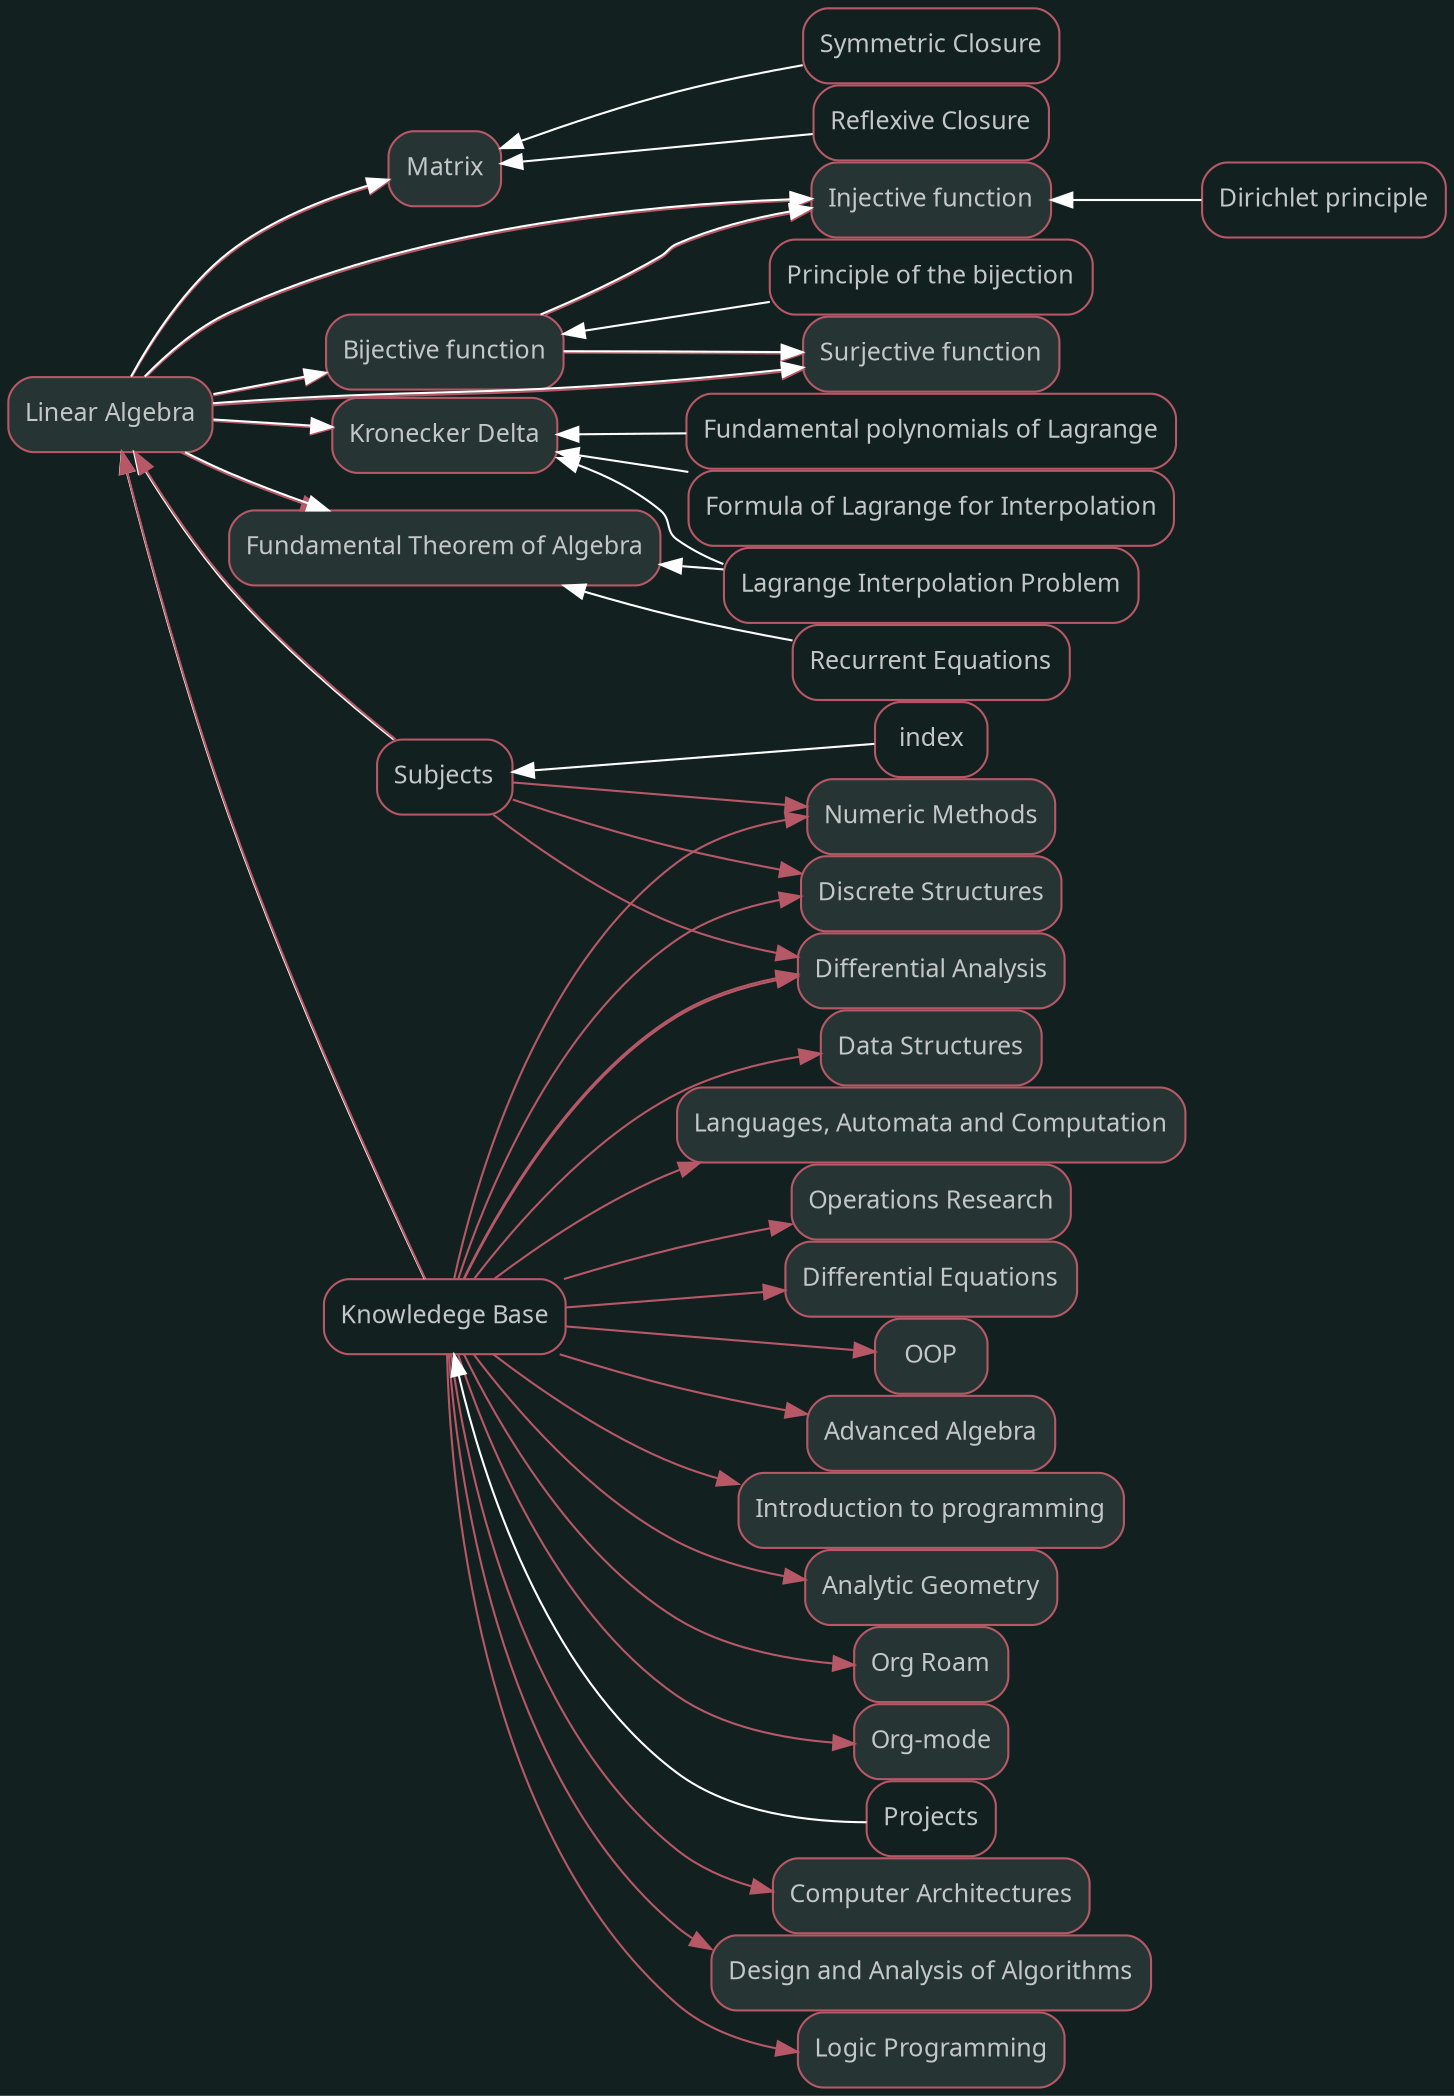 digraph "Linear Algebra" {graph [nodesep=0,ranksep=0,rankdir="LR",bgcolor="#132020"];node [shape="rectangle",style="rounded,filled",fontname="sans",fontsize="12px",labelfontname="sans",color="#b75867",fillcolor="#273434",fontcolor="#c4c7c7"];"Linear Algebra" [label="Linear Algebra",tooltip="Linear Algebra",URL="../Linear Algebra.html",target="_parent"];"Matrix" [label="Matrix",tooltip="Matrix",URL="../Matrix.html",target="_parent"];"Bijective function" [label="Bijective function",tooltip="Bijective function",URL="../Bijective function.html",target="_parent"];"Injective function" [label="Injective function",tooltip="Injective function",URL="../Injective function.html",target="_parent"];"Surjective function" [label="Surjective function",tooltip="Surjective function",URL="../Surjective function.html",target="_parent"];"Kronecker Delta" [label="Kronecker Delta",tooltip="Kronecker Delta",URL="../Kronecker Delta.html",target="_parent"];"Fundamental Theorem of Algebra" [label="Fundamental Theorem of Algebra",tooltip="Fundamental Theorem of Algebra",URL="../Fundamental Theorem of Algebra.html",target="_parent"];subgraph "Forward Linear Algebra" {edge [color="#b75867"];"Linear Algebra" -> "Matrix";"Linear Algebra" -> "Bijective function";"Linear Algebra" -> "Injective function";"Linear Algebra" -> "Surjective function";"Linear Algebra" -> "Kronecker Delta";"Linear Algebra" -> "Fundamental Theorem of Algebra";}
node [shape="rectangle",style="rounded",fontname="sans",fontsize="12px",labelfontname="sans",color="#b75867",fillcolor="#FFFFFF",fontcolor="#c4c7c7"];"Subjects" [label="Subjects",tooltip="Subjects",URL="../Subjects.html",target="_parent"];"Knowledege Base" [label="Knowledege Base",tooltip="Knowledege Base",URL="../Knowledege Base.html",target="_parent"];subgraph "Backward Linear Algebra" {edge [dir="back",color="#FFFFFF"];"Linear Algebra" -> "Subjects";"Linear Algebra" -> "Knowledege Base";}node [shape="rectangle",style="rounded,filled",fontname="sans",fontsize="12px",labelfontname="sans",color="#b75867",fillcolor="#273434",fontcolor="#c4c7c7"];"Matrix" [label="Matrix",tooltip="Matrix",URL="../Matrix.html",target="_parent"];subgraph "Forward Matrix" {edge [color="#b75867"];}
node [shape="rectangle",style="rounded",fontname="sans",fontsize="12px",labelfontname="sans",color="#b75867",fillcolor="#FFFFFF",fontcolor="#c4c7c7"];"Reflexive Closure" [label="Reflexive Closure",tooltip="Reflexive Closure",URL="../Reflexive Closure.html",target="_parent"];"Symmetric Closure" [label="Symmetric Closure",tooltip="Symmetric Closure",URL="../Symmetric Closure.html",target="_parent"];"Linear Algebra" [label="Linear Algebra",tooltip="Linear Algebra",URL="../Linear Algebra.html",target="_parent"];subgraph "Backward Matrix" {edge [dir="back",color="#FFFFFF"];"Matrix" -> "Reflexive Closure";"Matrix" -> "Symmetric Closure";"Matrix" -> "Linear Algebra";}node [shape="rectangle",style="rounded,filled",fontname="sans",fontsize="12px",labelfontname="sans",color="#b75867",fillcolor="#273434",fontcolor="#c4c7c7"];"Bijective function" [label="Bijective function",tooltip="Bijective function",URL="../Bijective function.html",target="_parent"];"Surjective function" [label="Surjective function",tooltip="Surjective function",URL="../Surjective function.html",target="_parent"];"Injective function" [label="Injective function",tooltip="Injective function",URL="../Injective function.html",target="_parent"];subgraph "Forward Bijective function" {edge [color="#b75867"];"Bijective function" -> "Surjective function";"Bijective function" -> "Injective function";}
node [shape="rectangle",style="rounded",fontname="sans",fontsize="12px",labelfontname="sans",color="#b75867",fillcolor="#FFFFFF",fontcolor="#c4c7c7"];"Linear Algebra" [label="Linear Algebra",tooltip="Linear Algebra",URL="../Linear Algebra.html",target="_parent"];"Principle of the bijection" [label="Principle of the bijection",tooltip="Principle of the bijection",URL="../Principle of the bijection.html",target="_parent"];subgraph "Backward Bijective function" {edge [dir="back",color="#FFFFFF"];"Bijective function" -> "Linear Algebra";"Bijective function" -> "Principle of the bijection";}node [shape="rectangle",style="rounded,filled",fontname="sans",fontsize="12px",labelfontname="sans",color="#b75867",fillcolor="#273434",fontcolor="#c4c7c7"];"Injective function" [label="Injective function",tooltip="Injective function",URL="../Injective function.html",target="_parent"];subgraph "Forward Injective function" {edge [color="#b75867"];}
node [shape="rectangle",style="rounded",fontname="sans",fontsize="12px",labelfontname="sans",color="#b75867",fillcolor="#FFFFFF",fontcolor="#c4c7c7"];"Dirichlet principle" [label="Dirichlet principle",tooltip="Dirichlet principle",URL="../Dirichlet principle.html",target="_parent"];"Linear Algebra" [label="Linear Algebra",tooltip="Linear Algebra",URL="../Linear Algebra.html",target="_parent"];"Bijective function" [label="Bijective function",tooltip="Bijective function",URL="../Bijective function.html",target="_parent"];subgraph "Backward Injective function" {edge [dir="back",color="#FFFFFF"];"Injective function" -> "Dirichlet principle";"Injective function" -> "Linear Algebra";"Injective function" -> "Bijective function";}node [shape="rectangle",style="rounded,filled",fontname="sans",fontsize="12px",labelfontname="sans",color="#b75867",fillcolor="#273434",fontcolor="#c4c7c7"];"Surjective function" [label="Surjective function",tooltip="Surjective function",URL="../Surjective function.html",target="_parent"];subgraph "Forward Surjective function" {edge [color="#b75867"];}
node [shape="rectangle",style="rounded",fontname="sans",fontsize="12px",labelfontname="sans",color="#b75867",fillcolor="#FFFFFF",fontcolor="#c4c7c7"];"Linear Algebra" [label="Linear Algebra",tooltip="Linear Algebra",URL="../Linear Algebra.html",target="_parent"];"Bijective function" [label="Bijective function",tooltip="Bijective function",URL="../Bijective function.html",target="_parent"];subgraph "Backward Surjective function" {edge [dir="back",color="#FFFFFF"];"Surjective function" -> "Linear Algebra";"Surjective function" -> "Bijective function";}node [shape="rectangle",style="rounded,filled",fontname="sans",fontsize="12px",labelfontname="sans",color="#b75867",fillcolor="#273434",fontcolor="#c4c7c7"];"Kronecker Delta" [label="Kronecker Delta",tooltip="Kronecker Delta",URL="../Kronecker Delta.html",target="_parent"];subgraph "Forward Kronecker Delta" {edge [color="#b75867"];}
node [shape="rectangle",style="rounded",fontname="sans",fontsize="12px",labelfontname="sans",color="#b75867",fillcolor="#FFFFFF",fontcolor="#c4c7c7"];"Formula of Lagrange for Interpolation" [label="Formula of Lagrange for Interpolation",tooltip="Formula of Lagrange for Interpolation",URL="../Formula of Lagrange for Interpolation.html",target="_parent"];"Linear Algebra" [label="Linear Algebra",tooltip="Linear Algebra",URL="../Linear Algebra.html",target="_parent"];"Fundamental polynomials of Lagrange" [label="Fundamental polynomials of Lagrange",tooltip="Fundamental polynomials of Lagrange",URL="../Fundamental polynomials of Lagrange.html",target="_parent"];"Lagrange Interpolation Problem" [label="Lagrange Interpolation Problem",tooltip="Lagrange Interpolation Problem",URL="../Lagrange Interpolation Problem.html",target="_parent"];subgraph "Backward Kronecker Delta" {edge [dir="back",color="#FFFFFF"];"Kronecker Delta" -> "Formula of Lagrange for Interpolation";"Kronecker Delta" -> "Linear Algebra";"Kronecker Delta" -> "Fundamental polynomials of Lagrange";"Kronecker Delta" -> "Lagrange Interpolation Problem";}node [shape="rectangle",style="rounded,filled",fontname="sans",fontsize="12px",labelfontname="sans",color="#b75867",fillcolor="#273434",fontcolor="#c4c7c7"];"Fundamental Theorem of Algebra" [label="Fundamental Theorem of Algebra",tooltip="Fundamental Theorem of Algebra",URL="../Fundamental Theorem of Algebra.html",target="_parent"];subgraph "Forward Fundamental Theorem of Algebra" {edge [color="#b75867"];}
node [shape="rectangle",style="rounded",fontname="sans",fontsize="12px",labelfontname="sans",color="#b75867",fillcolor="#FFFFFF",fontcolor="#c4c7c7"];"Recurrent Equations" [label="Recurrent Equations",tooltip="Recurrent Equations",URL="../Recurrent Equations.html",target="_parent"];"Linear Algebra" [label="Linear Algebra",tooltip="Linear Algebra",URL="../Linear Algebra.html",target="_parent"];"Lagrange Interpolation Problem" [label="Lagrange Interpolation Problem",tooltip="Lagrange Interpolation Problem",URL="../Lagrange Interpolation Problem.html",target="_parent"];subgraph "Backward Fundamental Theorem of Algebra" {edge [dir="back",color="#FFFFFF"];"Fundamental Theorem of Algebra" -> "Recurrent Equations";"Fundamental Theorem of Algebra" -> "Linear Algebra";"Fundamental Theorem of Algebra" -> "Lagrange Interpolation Problem";}node [shape="rectangle",style="rounded,filled",fontname="sans",fontsize="12px",labelfontname="sans",color="#b75867",fillcolor="#273434",fontcolor="#c4c7c7"];"Subjects" [label="Subjects",tooltip="Subjects",URL="../Subjects.html",target="_parent"];"Numeric Methods" [label="Numeric Methods",tooltip="Numeric Methods",URL="../Numeric Methods.html",target="_parent"];"Discrete Structures" [label="Discrete Structures",tooltip="Discrete Structures",URL="../Discrete Structures.html",target="_parent"];"Differential Analysis" [label="Differential Analysis",tooltip="Differential Analysis",URL="../Differential Analysis.html",target="_parent"];"Linear Algebra" [label="Linear Algebra",tooltip="Linear Algebra",URL="../Linear Algebra.html",target="_parent"];subgraph "Forward Subjects" {edge [color="#b75867"];"Subjects" -> "Numeric Methods";"Subjects" -> "Discrete Structures";"Subjects" -> "Differential Analysis";"Subjects" -> "Linear Algebra";}
node [shape="rectangle",style="rounded",fontname="sans",fontsize="12px",labelfontname="sans",color="#b75867",fillcolor="#FFFFFF",fontcolor="#c4c7c7"];"index" [label="index",tooltip="index",URL="../index.html",target="_parent"];subgraph "Backward Subjects" {edge [dir="back",color="#FFFFFF"];"Subjects" -> "index";}node [shape="rectangle",style="rounded,filled",fontname="sans",fontsize="12px",labelfontname="sans",color="#b75867",fillcolor="#273434",fontcolor="#c4c7c7"];"Knowledege Base" [label="Knowledege Base",tooltip="Knowledege Base",URL="../Knowledege Base.html",target="_parent"];"Computer Architectures" [label="Computer Architectures",tooltip="Computer Architectures",URL="../Computer Architectures.html",target="_parent"];"Numeric Methods" [label="Numeric Methods",tooltip="Numeric Methods",URL="../Numeric Methods.html",target="_parent"];"Design and Analysis of Algorithms" [label="Design and Analysis of Algorithms",tooltip="Design and Analysis of Algorithms",URL="../Design and Analysis of Algorithms.html",target="_parent"];"Logic Programming" [label="Logic Programming",tooltip="Logic Programming",URL="../Logic Programming.html",target="_parent"];"Data Structures" [label="Data Structures",tooltip="Data Structures",URL="../Data Structures.html",target="_parent"];"Languages, Automata and Computation" [label="Languages, Automata and Computation",tooltip="Languages, Automata and Computation",URL="../Languages, Automata and Computation.html",target="_parent"];"Operations Research" [label="Operations Research",tooltip="Operations Research",URL="../Operations Research.html",target="_parent"];"Differential Equations" [label="Differential Equations",tooltip="Differential Equations",URL="../Differential Equations.html",target="_parent"];"OOP" [label="OOP",tooltip="OOP",URL="../OOP.html",target="_parent"];"Discrete Structures" [label="Discrete Structures",tooltip="Discrete Structures",URL="../Discrete Structures.html",target="_parent"];"Advanced Algebra" [label="Advanced Algebra",tooltip="Advanced Algebra",URL="../Advanced Algebra.html",target="_parent"];"Differential Analysis" [label="Differential Analysis",tooltip="Differential Analysis",URL="../Differential Analysis.html",target="_parent"];"Introduction to programming" [label="Introduction to programming",tooltip="Introduction to programming",URL="../Introduction to programming.html",target="_parent"];"Analytic Geometry" [label="Analytic Geometry",tooltip="Analytic Geometry",URL="../Analytic Geometry.html",target="_parent"];"Linear Algebra" [label="Linear Algebra",tooltip="Linear Algebra",URL="../Linear Algebra.html",target="_parent"];"Org Roam" [label="Org Roam",tooltip="Org Roam",URL="../Org Roam.html",target="_parent"];"Org-mode" [label="Org-mode",tooltip="Org-mode",URL="../Org-mode.html",target="_parent"];subgraph "Forward Knowledege Base" {edge [color="#b75867"];"Knowledege Base" -> "Computer Architectures";"Knowledege Base" -> "Numeric Methods";"Knowledege Base" -> "Design and Analysis of Algorithms";"Knowledege Base" -> "Logic Programming";"Knowledege Base" -> "Data Structures";"Knowledege Base" -> "Languages, Automata and Computation";"Knowledege Base" -> "Operations Research";"Knowledege Base" -> "Differential Equations";"Knowledege Base" -> "OOP";"Knowledege Base" -> "Discrete Structures";"Knowledege Base" -> "Advanced Algebra";"Knowledege Base" -> "Differential Analysis";"Knowledege Base" -> "Introduction to programming";"Knowledege Base" -> "Analytic Geometry";"Knowledege Base" -> "Linear Algebra";"Knowledege Base" -> "Differential Analysis";"Knowledege Base" -> "Org Roam";"Knowledege Base" -> "Org-mode";}
node [shape="rectangle",style="rounded",fontname="sans",fontsize="12px",labelfontname="sans",color="#b75867",fillcolor="#FFFFFF",fontcolor="#c4c7c7"];"Projects" [label="Projects",tooltip="Projects",URL="../Projects.html",target="_parent"];subgraph "Backward Knowledege Base" {edge [dir="back",color="#FFFFFF"];"Knowledege Base" -> "Projects";}}